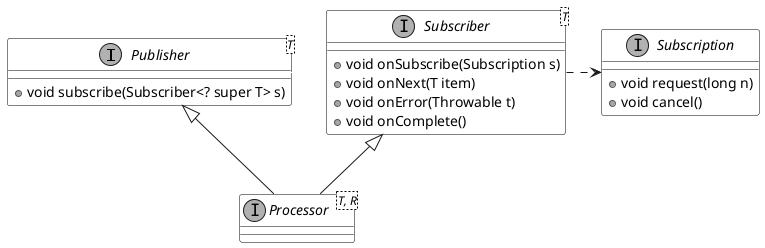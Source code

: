 @startuml

scale 1.0
set namespaceSeparator none

skinparam monochrome true
skinparam ClassBackgroundColor white
skinparam ClassBorderColor black
skinparam CircledCharacterFontStyle normal

interface Publisher<T> {
+ void subscribe(Subscriber<? super T> s)
}

interface Subscriber<T> {
+ void onSubscribe(Subscription s)
+ void onNext(T item)
+ void onError(Throwable t)
+ void onComplete()
}

interface Subscription {
+ void request(long n)
+ void cancel()
}

interface Processor<T, R> {
}

Publisher <|-- Processor
Subscriber <|-- Processor

Publisher -[#white] Subscriber
Subscriber .> Subscription

@enduml
